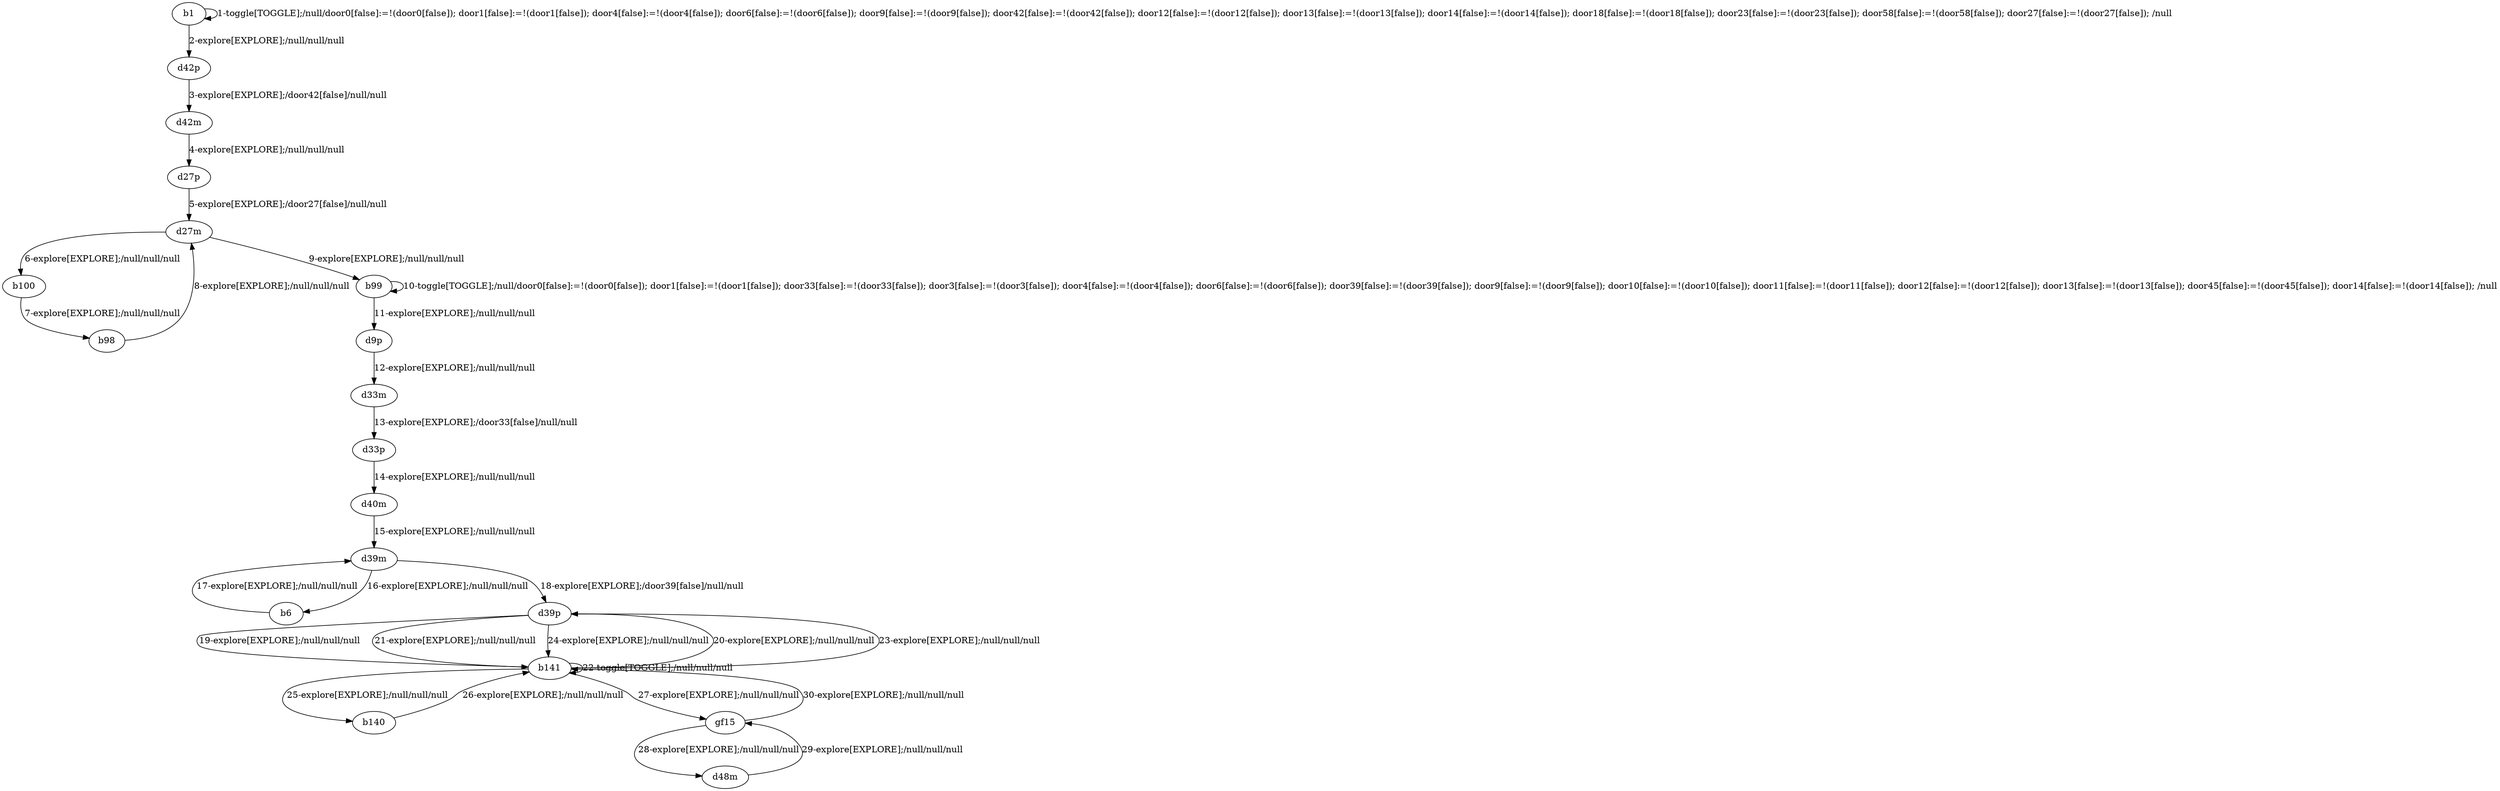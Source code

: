# Total number of goals covered by this test: 1
# gf15 --> b141

digraph g {
"b1" -> "b1" [label = "1-toggle[TOGGLE];/null/door0[false]:=!(door0[false]); door1[false]:=!(door1[false]); door4[false]:=!(door4[false]); door6[false]:=!(door6[false]); door9[false]:=!(door9[false]); door42[false]:=!(door42[false]); door12[false]:=!(door12[false]); door13[false]:=!(door13[false]); door14[false]:=!(door14[false]); door18[false]:=!(door18[false]); door23[false]:=!(door23[false]); door58[false]:=!(door58[false]); door27[false]:=!(door27[false]); /null"];
"b1" -> "d42p" [label = "2-explore[EXPLORE];/null/null/null"];
"d42p" -> "d42m" [label = "3-explore[EXPLORE];/door42[false]/null/null"];
"d42m" -> "d27p" [label = "4-explore[EXPLORE];/null/null/null"];
"d27p" -> "d27m" [label = "5-explore[EXPLORE];/door27[false]/null/null"];
"d27m" -> "b100" [label = "6-explore[EXPLORE];/null/null/null"];
"b100" -> "b98" [label = "7-explore[EXPLORE];/null/null/null"];
"b98" -> "d27m" [label = "8-explore[EXPLORE];/null/null/null"];
"d27m" -> "b99" [label = "9-explore[EXPLORE];/null/null/null"];
"b99" -> "b99" [label = "10-toggle[TOGGLE];/null/door0[false]:=!(door0[false]); door1[false]:=!(door1[false]); door33[false]:=!(door33[false]); door3[false]:=!(door3[false]); door4[false]:=!(door4[false]); door6[false]:=!(door6[false]); door39[false]:=!(door39[false]); door9[false]:=!(door9[false]); door10[false]:=!(door10[false]); door11[false]:=!(door11[false]); door12[false]:=!(door12[false]); door13[false]:=!(door13[false]); door45[false]:=!(door45[false]); door14[false]:=!(door14[false]); /null"];
"b99" -> "d9p" [label = "11-explore[EXPLORE];/null/null/null"];
"d9p" -> "d33m" [label = "12-explore[EXPLORE];/null/null/null"];
"d33m" -> "d33p" [label = "13-explore[EXPLORE];/door33[false]/null/null"];
"d33p" -> "d40m" [label = "14-explore[EXPLORE];/null/null/null"];
"d40m" -> "d39m" [label = "15-explore[EXPLORE];/null/null/null"];
"d39m" -> "b6" [label = "16-explore[EXPLORE];/null/null/null"];
"b6" -> "d39m" [label = "17-explore[EXPLORE];/null/null/null"];
"d39m" -> "d39p" [label = "18-explore[EXPLORE];/door39[false]/null/null"];
"d39p" -> "b141" [label = "19-explore[EXPLORE];/null/null/null"];
"b141" -> "d39p" [label = "20-explore[EXPLORE];/null/null/null"];
"d39p" -> "b141" [label = "21-explore[EXPLORE];/null/null/null"];
"b141" -> "b141" [label = "22-toggle[TOGGLE];/null/null/null"];
"b141" -> "d39p" [label = "23-explore[EXPLORE];/null/null/null"];
"d39p" -> "b141" [label = "24-explore[EXPLORE];/null/null/null"];
"b141" -> "b140" [label = "25-explore[EXPLORE];/null/null/null"];
"b140" -> "b141" [label = "26-explore[EXPLORE];/null/null/null"];
"b141" -> "gf15" [label = "27-explore[EXPLORE];/null/null/null"];
"gf15" -> "d48m" [label = "28-explore[EXPLORE];/null/null/null"];
"d48m" -> "gf15" [label = "29-explore[EXPLORE];/null/null/null"];
"gf15" -> "b141" [label = "30-explore[EXPLORE];/null/null/null"];
}